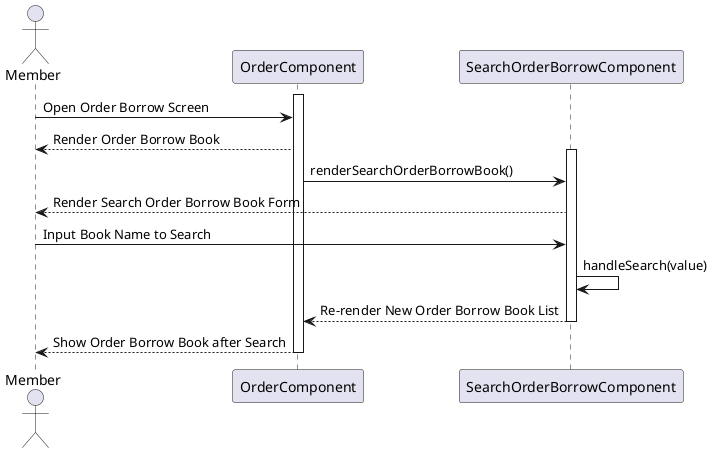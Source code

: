 @startuml
actor Member
activate OrderComponent
Member -> OrderComponent: Open Order Borrow Screen
OrderComponent --> Member: Render Order Borrow Book
activate SearchOrderBorrowComponent
OrderComponent -> SearchOrderBorrowComponent: renderSearchOrderBorrowBook()
SearchOrderBorrowComponent --> Member: Render Search Order Borrow Book Form
Member -> SearchOrderBorrowComponent: Input Book Name to Search
SearchOrderBorrowComponent -> SearchOrderBorrowComponent: handleSearch(value)
SearchOrderBorrowComponent --> OrderComponent: Re-render New Order Borrow Book List
deactivate SearchOrderBorrowComponent
OrderComponent --> Member: Show Order Borrow Book after Search 
deactivate OrderComponent
@enduml